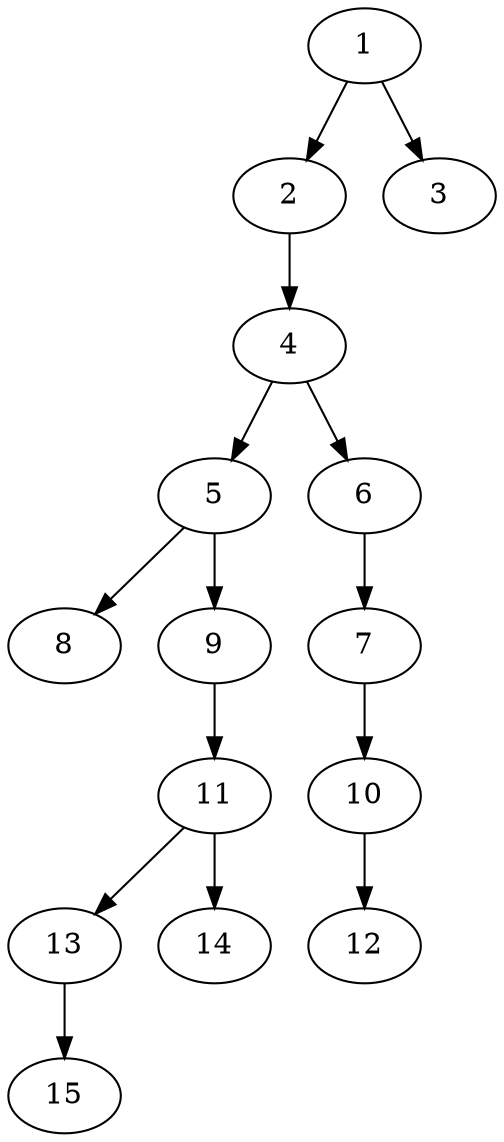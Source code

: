 // DAG automatically generated by daggen at Thu Oct  3 13:59:27 2019
// ./daggen --dot -n 15 --ccr 0.4 --fat 0.5 --regular 0.5 --density 0.5 --mindata 5242880 --maxdata 52428800 
digraph G {
  1 [size="104875520", alpha="0.01", expect_size="41950208"] 
  1 -> 2 [size ="41950208"]
  1 -> 3 [size ="41950208"]
  2 [size="59985920", alpha="0.01", expect_size="23994368"] 
  2 -> 4 [size ="23994368"]
  3 [size="55831040", alpha="0.16", expect_size="22332416"] 
  4 [size="32578560", alpha="0.04", expect_size="13031424"] 
  4 -> 5 [size ="13031424"]
  4 -> 6 [size ="13031424"]
  5 [size="94525440", alpha="0.19", expect_size="37810176"] 
  5 -> 8 [size ="37810176"]
  5 -> 9 [size ="37810176"]
  6 [size="21199360", alpha="0.04", expect_size="8479744"] 
  6 -> 7 [size ="8479744"]
  7 [size="67758080", alpha="0.14", expect_size="27103232"] 
  7 -> 10 [size ="27103232"]
  8 [size="103974400", alpha="0.15", expect_size="41589760"] 
  9 [size="14471680", alpha="0.02", expect_size="5788672"] 
  9 -> 11 [size ="5788672"]
  10 [size="84835840", alpha="0.13", expect_size="33934336"] 
  10 -> 12 [size ="33934336"]
  11 [size="74176000", alpha="0.14", expect_size="29670400"] 
  11 -> 13 [size ="29670400"]
  11 -> 14 [size ="29670400"]
  12 [size="77747200", alpha="0.03", expect_size="31098880"] 
  13 [size="84175360", alpha="0.12", expect_size="33670144"] 
  13 -> 15 [size ="33670144"]
  14 [size="63365120", alpha="0.15", expect_size="25346048"] 
  15 [size="86753280", alpha="0.17", expect_size="34701312"] 
}
